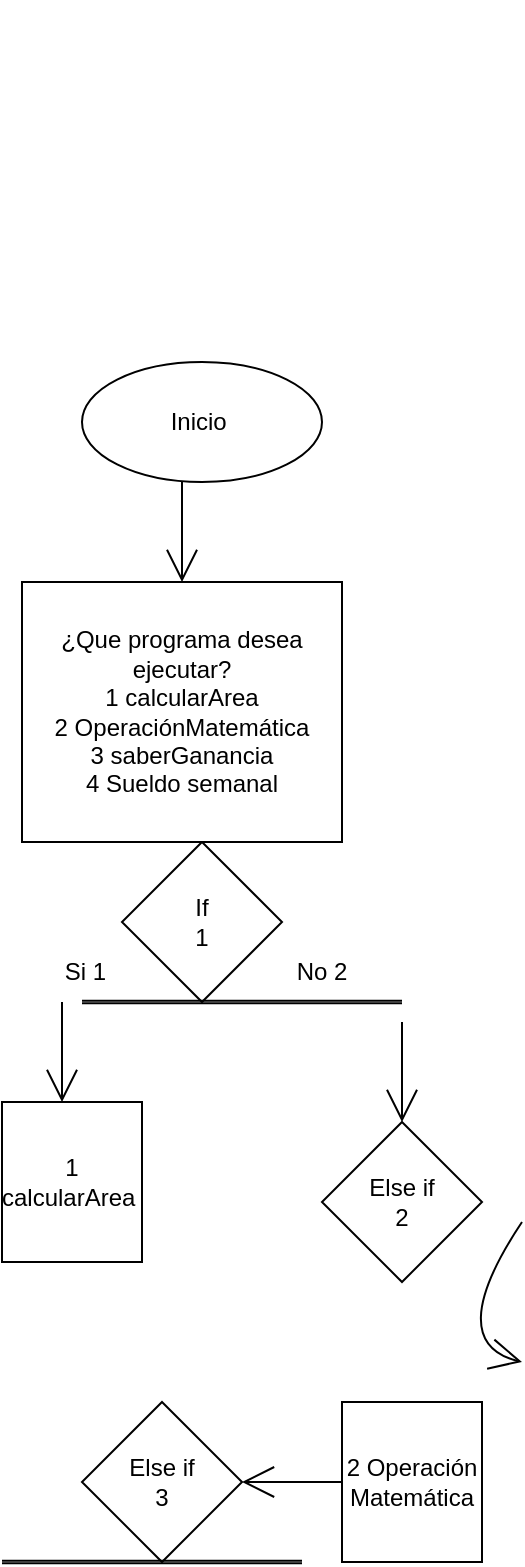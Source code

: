 <mxfile version="20.2.2" type="github">
  <diagram id="C5RBs43oDa-KdzZeNtuy" name="Page-1">
    <mxGraphModel dx="449" dy="881" grid="1" gridSize="10" guides="1" tooltips="1" connect="1" arrows="1" fold="1" page="1" pageScale="1" pageWidth="827" pageHeight="1169" math="0" shadow="0">
      <root>
        <mxCell id="WIyWlLk6GJQsqaUBKTNV-0" />
        <mxCell id="WIyWlLk6GJQsqaUBKTNV-1" parent="WIyWlLk6GJQsqaUBKTNV-0" />
        <mxCell id="eFd12ZQ_iJzW18I_nIqf-3" value="" style="rounded=0;html=1;jettySize=auto;orthogonalLoop=1;fontSize=11;endArrow=none;endFill=0;endSize=8;strokeWidth=1;shadow=0;labelBackgroundColor=none;edgeStyle=orthogonalEdgeStyle;exitX=0.5;exitY=1;exitDx=0;exitDy=0;" edge="1" parent="WIyWlLk6GJQsqaUBKTNV-1">
          <mxGeometry y="20" relative="1" as="geometry">
            <mxPoint as="offset" />
            <mxPoint x="240.0" y="280" as="sourcePoint" />
            <mxPoint x="240.0" y="280" as="targetPoint" />
            <Array as="points" />
          </mxGeometry>
        </mxCell>
        <mxCell id="eFd12ZQ_iJzW18I_nIqf-9" value="Inicio&amp;nbsp;" style="ellipse;whiteSpace=wrap;html=1;hachureGap=4;" vertex="1" parent="WIyWlLk6GJQsqaUBKTNV-1">
          <mxGeometry x="170" y="460" width="120" height="60" as="geometry" />
        </mxCell>
        <mxCell id="eFd12ZQ_iJzW18I_nIqf-13" value="" style="edgeStyle=none;orthogonalLoop=1;jettySize=auto;html=1;rounded=0;endArrow=open;startSize=14;endSize=14;sourcePerimeterSpacing=8;targetPerimeterSpacing=8;curved=1;" edge="1" parent="WIyWlLk6GJQsqaUBKTNV-1">
          <mxGeometry width="120" relative="1" as="geometry">
            <mxPoint x="220" y="520" as="sourcePoint" />
            <mxPoint x="220" y="570" as="targetPoint" />
            <Array as="points" />
          </mxGeometry>
        </mxCell>
        <mxCell id="eFd12ZQ_iJzW18I_nIqf-15" value="If&lt;br&gt;1" style="rhombus;whiteSpace=wrap;html=1;hachureGap=4;" vertex="1" parent="WIyWlLk6GJQsqaUBKTNV-1">
          <mxGeometry x="190" y="700" width="80" height="80" as="geometry" />
        </mxCell>
        <mxCell id="eFd12ZQ_iJzW18I_nIqf-18" value="" style="edgeStyle=none;orthogonalLoop=1;jettySize=auto;html=1;rounded=0;endArrow=open;startSize=14;endSize=14;sourcePerimeterSpacing=8;targetPerimeterSpacing=8;curved=1;" edge="1" parent="WIyWlLk6GJQsqaUBKTNV-1">
          <mxGeometry width="120" relative="1" as="geometry">
            <mxPoint x="160" y="780" as="sourcePoint" />
            <mxPoint x="160" y="830" as="targetPoint" />
            <Array as="points">
              <mxPoint x="160" y="810" />
            </Array>
          </mxGeometry>
        </mxCell>
        <mxCell id="eFd12ZQ_iJzW18I_nIqf-8" value="¿Que programa desea ejecutar?&lt;br&gt;1 calcularArea&lt;br&gt;2 OperaciónMatemática&lt;br&gt;3 saberGanancia&lt;br&gt;4 Sueldo semanal" style="rounded=0;whiteSpace=wrap;html=1;hachureGap=4;" vertex="1" parent="WIyWlLk6GJQsqaUBKTNV-1">
          <mxGeometry x="140" y="570" width="160" height="130" as="geometry" />
        </mxCell>
        <mxCell id="eFd12ZQ_iJzW18I_nIqf-20" value="" style="edgeStyle=none;orthogonalLoop=1;jettySize=auto;html=1;rounded=0;endArrow=none;startSize=14;endSize=14;sourcePerimeterSpacing=8;curved=1;" edge="1" parent="WIyWlLk6GJQsqaUBKTNV-1" target="eFd12ZQ_iJzW18I_nIqf-8">
          <mxGeometry width="120" relative="1" as="geometry">
            <mxPoint x="140" y="690.0" as="sourcePoint" />
            <mxPoint x="260" y="690.0" as="targetPoint" />
            <Array as="points" />
          </mxGeometry>
        </mxCell>
        <mxCell id="eFd12ZQ_iJzW18I_nIqf-29" value="&amp;nbsp;Si 1" style="text;html=1;strokeColor=none;fillColor=none;align=center;verticalAlign=middle;whiteSpace=wrap;rounded=0;hachureGap=4;" vertex="1" parent="WIyWlLk6GJQsqaUBKTNV-1">
          <mxGeometry x="140" y="750" width="60" height="30" as="geometry" />
        </mxCell>
        <mxCell id="eFd12ZQ_iJzW18I_nIqf-33" value="" style="shape=link;html=1;rounded=0;endArrow=open;startSize=14;endSize=14;sourcePerimeterSpacing=8;targetPerimeterSpacing=8;curved=1;width=1.25;entryX=1;entryY=1;entryDx=0;entryDy=0;" edge="1" parent="WIyWlLk6GJQsqaUBKTNV-1">
          <mxGeometry width="100" relative="1" as="geometry">
            <mxPoint x="170" y="780" as="sourcePoint" />
            <mxPoint x="330" y="780.0" as="targetPoint" />
          </mxGeometry>
        </mxCell>
        <mxCell id="eFd12ZQ_iJzW18I_nIqf-34" value="1 calcularArea&amp;nbsp;" style="rounded=0;whiteSpace=wrap;html=1;hachureGap=4;" vertex="1" parent="WIyWlLk6GJQsqaUBKTNV-1">
          <mxGeometry x="130" y="830" width="70" height="80" as="geometry" />
        </mxCell>
        <mxCell id="eFd12ZQ_iJzW18I_nIqf-35" value="" style="edgeStyle=none;orthogonalLoop=1;jettySize=auto;html=1;rounded=0;endArrow=open;startSize=14;endSize=14;sourcePerimeterSpacing=8;targetPerimeterSpacing=8;curved=1;" edge="1" parent="WIyWlLk6GJQsqaUBKTNV-1">
          <mxGeometry width="120" relative="1" as="geometry">
            <mxPoint x="330" y="790" as="sourcePoint" />
            <mxPoint x="330" y="840" as="targetPoint" />
            <Array as="points" />
          </mxGeometry>
        </mxCell>
        <mxCell id="eFd12ZQ_iJzW18I_nIqf-37" value="Else if&lt;br&gt;2" style="rhombus;whiteSpace=wrap;html=1;hachureGap=4;" vertex="1" parent="WIyWlLk6GJQsqaUBKTNV-1">
          <mxGeometry x="290" y="840" width="80" height="80" as="geometry" />
        </mxCell>
        <mxCell id="eFd12ZQ_iJzW18I_nIqf-41" value="" style="edgeStyle=none;orthogonalLoop=1;jettySize=auto;html=1;rounded=0;endArrow=open;startSize=14;endSize=14;sourcePerimeterSpacing=8;targetPerimeterSpacing=8;curved=1;" edge="1" parent="WIyWlLk6GJQsqaUBKTNV-1">
          <mxGeometry width="120" relative="1" as="geometry">
            <mxPoint x="390" y="890" as="sourcePoint" />
            <mxPoint x="390" y="960" as="targetPoint" />
            <Array as="points">
              <mxPoint x="350" y="950" />
            </Array>
          </mxGeometry>
        </mxCell>
        <mxCell id="eFd12ZQ_iJzW18I_nIqf-42" value="2 Operación&lt;br&gt;Matemática" style="rounded=0;whiteSpace=wrap;html=1;hachureGap=4;" vertex="1" parent="WIyWlLk6GJQsqaUBKTNV-1">
          <mxGeometry x="300" y="980" width="70" height="80" as="geometry" />
        </mxCell>
        <mxCell id="eFd12ZQ_iJzW18I_nIqf-43" value="No 2" style="text;html=1;strokeColor=none;fillColor=none;align=center;verticalAlign=middle;whiteSpace=wrap;rounded=0;hachureGap=4;" vertex="1" parent="WIyWlLk6GJQsqaUBKTNV-1">
          <mxGeometry x="260" y="740" width="60" height="50" as="geometry" />
        </mxCell>
        <mxCell id="eFd12ZQ_iJzW18I_nIqf-44" value="" style="edgeStyle=none;orthogonalLoop=1;jettySize=auto;html=1;rounded=0;endArrow=open;startSize=14;endSize=14;sourcePerimeterSpacing=8;targetPerimeterSpacing=8;curved=1;exitX=0;exitY=0.5;exitDx=0;exitDy=0;" edge="1" parent="WIyWlLk6GJQsqaUBKTNV-1" source="eFd12ZQ_iJzW18I_nIqf-42">
          <mxGeometry width="120" relative="1" as="geometry">
            <mxPoint x="240" y="1010" as="sourcePoint" />
            <mxPoint x="250" y="1020" as="targetPoint" />
            <Array as="points" />
          </mxGeometry>
        </mxCell>
        <mxCell id="eFd12ZQ_iJzW18I_nIqf-46" value="Else if&lt;br&gt;3" style="rhombus;whiteSpace=wrap;html=1;hachureGap=4;" vertex="1" parent="WIyWlLk6GJQsqaUBKTNV-1">
          <mxGeometry x="170" y="980" width="80" height="80" as="geometry" />
        </mxCell>
        <mxCell id="eFd12ZQ_iJzW18I_nIqf-47" value="" style="shape=link;html=1;rounded=0;endArrow=open;startSize=14;endSize=14;sourcePerimeterSpacing=8;targetPerimeterSpacing=8;curved=1;width=-1.25;" edge="1" parent="WIyWlLk6GJQsqaUBKTNV-1">
          <mxGeometry width="100" relative="1" as="geometry">
            <mxPoint x="130" y="1060" as="sourcePoint" />
            <mxPoint x="280" y="1060" as="targetPoint" />
          </mxGeometry>
        </mxCell>
      </root>
    </mxGraphModel>
  </diagram>
</mxfile>
